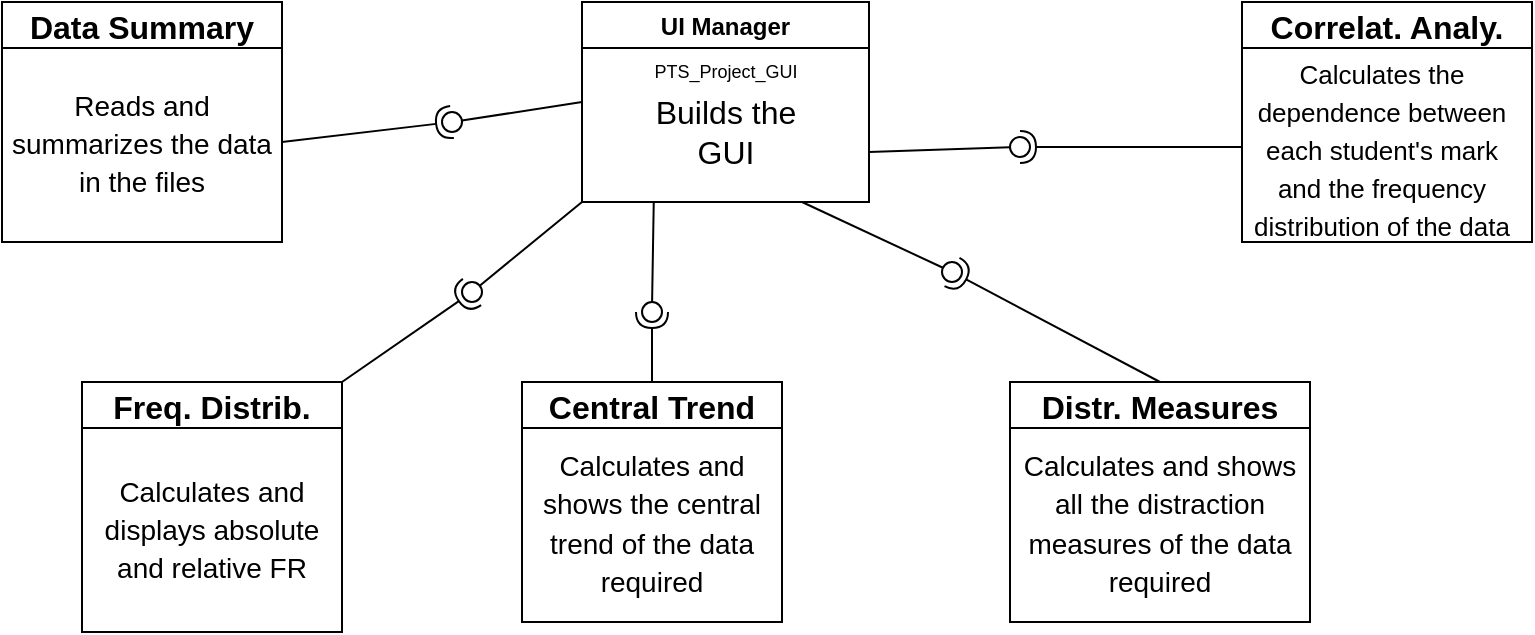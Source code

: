 <mxfile version="18.0.1" type="device"><diagram id="zvXK3TlyTl3zIj_rOb90" name="Page-1"><mxGraphModel dx="981" dy="508" grid="1" gridSize="10" guides="1" tooltips="1" connect="1" arrows="1" fold="1" page="1" pageScale="1" pageWidth="850" pageHeight="1100" math="0" shadow="0"><root><mxCell id="0"/><mxCell id="1" parent="0"/><mxCell id="ztbgHkv_8DlBdifJ3-TJ-8" value="UI Manager" style="swimlane;" vertex="1" parent="1"><mxGeometry x="340" y="40" width="143.5" height="100" as="geometry"/></mxCell><mxCell id="ztbgHkv_8DlBdifJ3-TJ-9" value="PTS_Project_GUI" style="text;html=1;strokeColor=none;fillColor=none;align=center;verticalAlign=middle;whiteSpace=wrap;rounded=0;fontSize=9;" vertex="1" parent="ztbgHkv_8DlBdifJ3-TJ-8"><mxGeometry x="61.75" y="30" width="20" height="10" as="geometry"/></mxCell><mxCell id="ztbgHkv_8DlBdifJ3-TJ-10" value="Builds the GUI" style="text;html=1;strokeColor=none;fillColor=none;align=center;verticalAlign=middle;whiteSpace=wrap;rounded=0;fontSize=16;" vertex="1" parent="ztbgHkv_8DlBdifJ3-TJ-8"><mxGeometry x="21.75" y="40" width="100" height="50" as="geometry"/></mxCell><mxCell id="ztbgHkv_8DlBdifJ3-TJ-32" value="Data Summary" style="swimlane;fontSize=16;" vertex="1" parent="1"><mxGeometry x="50" y="40" width="140" height="120" as="geometry"/></mxCell><mxCell id="ztbgHkv_8DlBdifJ3-TJ-33" value="&lt;font style=&quot;font-size: 14px;&quot;&gt;Reads and summarizes the data in the files&lt;/font&gt;" style="text;html=1;strokeColor=none;fillColor=none;align=center;verticalAlign=middle;whiteSpace=wrap;rounded=0;fontSize=16;" vertex="1" parent="ztbgHkv_8DlBdifJ3-TJ-32"><mxGeometry y="20" width="140" height="100" as="geometry"/></mxCell><mxCell id="ztbgHkv_8DlBdifJ3-TJ-34" value="Freq. Distrib." style="swimlane;fontSize=16;" vertex="1" parent="1"><mxGeometry x="90" y="230" width="130" height="125" as="geometry"/></mxCell><mxCell id="ztbgHkv_8DlBdifJ3-TJ-35" value="&lt;font style=&quot;font-size: 14px;&quot;&gt;Calculates and displays absolute and relative FR&lt;/font&gt;" style="text;html=1;strokeColor=none;fillColor=none;align=center;verticalAlign=middle;whiteSpace=wrap;rounded=0;fontSize=16;" vertex="1" parent="ztbgHkv_8DlBdifJ3-TJ-34"><mxGeometry y="25" width="130" height="95" as="geometry"/></mxCell><mxCell id="ztbgHkv_8DlBdifJ3-TJ-36" value="Central Trend" style="swimlane;fontSize=16;" vertex="1" parent="1"><mxGeometry x="310" y="230" width="130" height="120" as="geometry"/></mxCell><mxCell id="ztbgHkv_8DlBdifJ3-TJ-37" value="&lt;font style=&quot;font-size: 14px;&quot;&gt;Calculates and shows the central trend of the data required&lt;/font&gt;" style="text;html=1;strokeColor=none;fillColor=none;align=center;verticalAlign=middle;whiteSpace=wrap;rounded=0;fontSize=16;" vertex="1" parent="ztbgHkv_8DlBdifJ3-TJ-36"><mxGeometry y="22.5" width="130" height="95" as="geometry"/></mxCell><mxCell id="ztbgHkv_8DlBdifJ3-TJ-38" value="Distr. Measures" style="swimlane;fontSize=16;" vertex="1" parent="1"><mxGeometry x="554" y="230" width="150" height="120" as="geometry"/></mxCell><mxCell id="ztbgHkv_8DlBdifJ3-TJ-39" value="&lt;font style=&quot;font-size: 14px;&quot;&gt;Calculates and shows all the distraction measures of the data required&lt;/font&gt;" style="text;html=1;strokeColor=none;fillColor=none;align=center;verticalAlign=middle;whiteSpace=wrap;rounded=0;fontSize=16;" vertex="1" parent="ztbgHkv_8DlBdifJ3-TJ-38"><mxGeometry y="20" width="150" height="100" as="geometry"/></mxCell><mxCell id="ztbgHkv_8DlBdifJ3-TJ-40" value="Correlat. Analy." style="swimlane;fontSize=16;" vertex="1" parent="1"><mxGeometry x="670" y="40" width="145" height="120" as="geometry"/></mxCell><mxCell id="ztbgHkv_8DlBdifJ3-TJ-41" value="&lt;font style=&quot;font-size: 13px;&quot;&gt;Calculates the dependence between each student's mark and the frequency distribution of the data&lt;/font&gt;" style="text;html=1;strokeColor=none;fillColor=none;align=center;verticalAlign=middle;whiteSpace=wrap;rounded=0;fontSize=16;" vertex="1" parent="ztbgHkv_8DlBdifJ3-TJ-40"><mxGeometry y="25" width="140" height="95" as="geometry"/></mxCell><mxCell id="ztbgHkv_8DlBdifJ3-TJ-42" value="" style="rounded=0;orthogonalLoop=1;jettySize=auto;html=1;endArrow=none;endFill=0;sketch=0;sourcePerimeterSpacing=0;targetPerimeterSpacing=0;fontSize=13;exitX=0;exitY=0.5;exitDx=0;exitDy=0;" edge="1" target="ztbgHkv_8DlBdifJ3-TJ-44" parent="1" source="ztbgHkv_8DlBdifJ3-TJ-8"><mxGeometry relative="1" as="geometry"><mxPoint x="370" y="585" as="sourcePoint"/></mxGeometry></mxCell><mxCell id="ztbgHkv_8DlBdifJ3-TJ-43" value="" style="rounded=0;orthogonalLoop=1;jettySize=auto;html=1;endArrow=halfCircle;endFill=0;entryX=0.5;entryY=0.5;endSize=6;strokeWidth=1;sketch=0;fontSize=13;exitX=1;exitY=0.5;exitDx=0;exitDy=0;" edge="1" target="ztbgHkv_8DlBdifJ3-TJ-44" parent="1" source="ztbgHkv_8DlBdifJ3-TJ-33"><mxGeometry relative="1" as="geometry"><mxPoint x="410" y="585" as="sourcePoint"/></mxGeometry></mxCell><mxCell id="ztbgHkv_8DlBdifJ3-TJ-44" value="" style="ellipse;whiteSpace=wrap;html=1;align=center;aspect=fixed;resizable=0;points=[];outlineConnect=0;sketch=0;fontSize=13;" vertex="1" parent="1"><mxGeometry x="270" y="95" width="10" height="10" as="geometry"/></mxCell><mxCell id="ztbgHkv_8DlBdifJ3-TJ-53" value="" style="rounded=0;orthogonalLoop=1;jettySize=auto;html=1;endArrow=none;endFill=0;sketch=0;sourcePerimeterSpacing=0;targetPerimeterSpacing=0;fontSize=13;exitX=0;exitY=1;exitDx=0;exitDy=0;" edge="1" target="ztbgHkv_8DlBdifJ3-TJ-55" parent="1" source="ztbgHkv_8DlBdifJ3-TJ-8"><mxGeometry relative="1" as="geometry"><mxPoint x="400" y="170" as="sourcePoint"/></mxGeometry></mxCell><mxCell id="ztbgHkv_8DlBdifJ3-TJ-54" value="" style="rounded=0;orthogonalLoop=1;jettySize=auto;html=1;endArrow=halfCircle;endFill=0;entryX=0.5;entryY=0.5;endSize=6;strokeWidth=1;sketch=0;fontSize=13;exitX=1;exitY=0;exitDx=0;exitDy=0;" edge="1" target="ztbgHkv_8DlBdifJ3-TJ-55" parent="1" source="ztbgHkv_8DlBdifJ3-TJ-34"><mxGeometry relative="1" as="geometry"><mxPoint x="490" y="178" as="sourcePoint"/></mxGeometry></mxCell><mxCell id="ztbgHkv_8DlBdifJ3-TJ-55" value="" style="ellipse;whiteSpace=wrap;html=1;align=center;aspect=fixed;resizable=0;points=[];outlineConnect=0;sketch=0;fontSize=13;" vertex="1" parent="1"><mxGeometry x="280" y="180" width="10" height="10" as="geometry"/></mxCell><mxCell id="ztbgHkv_8DlBdifJ3-TJ-56" value="" style="rounded=0;orthogonalLoop=1;jettySize=auto;html=1;endArrow=none;endFill=0;sketch=0;sourcePerimeterSpacing=0;targetPerimeterSpacing=0;fontSize=13;exitX=0.25;exitY=1;exitDx=0;exitDy=0;" edge="1" target="ztbgHkv_8DlBdifJ3-TJ-58" parent="1" source="ztbgHkv_8DlBdifJ3-TJ-8"><mxGeometry relative="1" as="geometry"><mxPoint x="450" y="170" as="sourcePoint"/></mxGeometry></mxCell><mxCell id="ztbgHkv_8DlBdifJ3-TJ-57" value="" style="rounded=0;orthogonalLoop=1;jettySize=auto;html=1;endArrow=halfCircle;endFill=0;entryX=0.5;entryY=0.5;endSize=6;strokeWidth=1;sketch=0;fontSize=13;exitX=0.5;exitY=0;exitDx=0;exitDy=0;" edge="1" target="ztbgHkv_8DlBdifJ3-TJ-58" parent="1" source="ztbgHkv_8DlBdifJ3-TJ-36"><mxGeometry relative="1" as="geometry"><mxPoint x="490" y="170" as="sourcePoint"/></mxGeometry></mxCell><mxCell id="ztbgHkv_8DlBdifJ3-TJ-58" value="" style="ellipse;whiteSpace=wrap;html=1;align=center;aspect=fixed;resizable=0;points=[];outlineConnect=0;sketch=0;fontSize=13;" vertex="1" parent="1"><mxGeometry x="370" y="190" width="10" height="10" as="geometry"/></mxCell><mxCell id="ztbgHkv_8DlBdifJ3-TJ-59" value="" style="rounded=0;orthogonalLoop=1;jettySize=auto;html=1;endArrow=none;endFill=0;sketch=0;sourcePerimeterSpacing=0;targetPerimeterSpacing=0;fontSize=13;" edge="1" target="ztbgHkv_8DlBdifJ3-TJ-61" parent="1"><mxGeometry relative="1" as="geometry"><mxPoint x="450" y="140" as="sourcePoint"/></mxGeometry></mxCell><mxCell id="ztbgHkv_8DlBdifJ3-TJ-60" value="" style="rounded=0;orthogonalLoop=1;jettySize=auto;html=1;endArrow=halfCircle;endFill=0;entryX=0.5;entryY=0.5;endSize=6;strokeWidth=1;sketch=0;fontSize=13;exitX=0.5;exitY=0;exitDx=0;exitDy=0;" edge="1" target="ztbgHkv_8DlBdifJ3-TJ-61" parent="1" source="ztbgHkv_8DlBdifJ3-TJ-38"><mxGeometry relative="1" as="geometry"><mxPoint x="490" y="169" as="sourcePoint"/></mxGeometry></mxCell><mxCell id="ztbgHkv_8DlBdifJ3-TJ-61" value="" style="ellipse;whiteSpace=wrap;html=1;align=center;aspect=fixed;resizable=0;points=[];outlineConnect=0;sketch=0;fontSize=13;" vertex="1" parent="1"><mxGeometry x="520" y="170" width="10" height="10" as="geometry"/></mxCell><mxCell id="ztbgHkv_8DlBdifJ3-TJ-62" value="" style="rounded=0;orthogonalLoop=1;jettySize=auto;html=1;endArrow=none;endFill=0;sketch=0;sourcePerimeterSpacing=0;targetPerimeterSpacing=0;fontSize=13;exitX=1;exitY=0.75;exitDx=0;exitDy=0;" edge="1" target="ztbgHkv_8DlBdifJ3-TJ-64" parent="1" source="ztbgHkv_8DlBdifJ3-TJ-8"><mxGeometry relative="1" as="geometry"><mxPoint x="539" y="115" as="sourcePoint"/></mxGeometry></mxCell><mxCell id="ztbgHkv_8DlBdifJ3-TJ-63" value="" style="rounded=0;orthogonalLoop=1;jettySize=auto;html=1;endArrow=halfCircle;endFill=0;entryX=0.5;entryY=0.5;endSize=6;strokeWidth=1;sketch=0;fontSize=13;exitX=0;exitY=0.5;exitDx=0;exitDy=0;" edge="1" target="ztbgHkv_8DlBdifJ3-TJ-64" parent="1" source="ztbgHkv_8DlBdifJ3-TJ-41"><mxGeometry relative="1" as="geometry"><mxPoint x="579" y="115" as="sourcePoint"/></mxGeometry></mxCell><mxCell id="ztbgHkv_8DlBdifJ3-TJ-64" value="" style="ellipse;whiteSpace=wrap;html=1;align=center;aspect=fixed;resizable=0;points=[];outlineConnect=0;sketch=0;fontSize=13;" vertex="1" parent="1"><mxGeometry x="554" y="107.5" width="10" height="10" as="geometry"/></mxCell></root></mxGraphModel></diagram></mxfile>